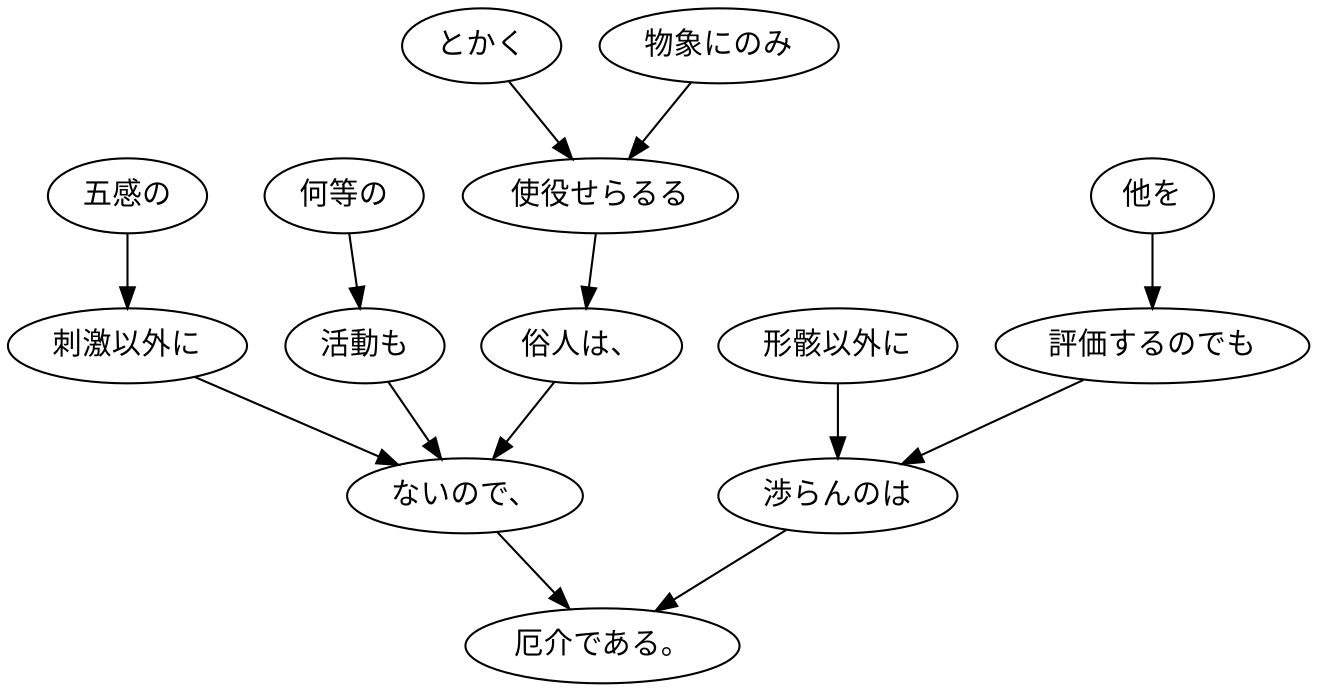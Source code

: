 digraph graph3189 {
	node0 [label="とかく"];
	node1 [label="物象にのみ"];
	node2 [label="使役せらるる"];
	node3 [label="俗人は、"];
	node4 [label="五感の"];
	node5 [label="刺激以外に"];
	node6 [label="何等の"];
	node7 [label="活動も"];
	node8 [label="ないので、"];
	node9 [label="他を"];
	node10 [label="評価するのでも"];
	node11 [label="形骸以外に"];
	node12 [label="渉らんのは"];
	node13 [label="厄介である。"];
	node0 -> node2;
	node1 -> node2;
	node2 -> node3;
	node3 -> node8;
	node4 -> node5;
	node5 -> node8;
	node6 -> node7;
	node7 -> node8;
	node8 -> node13;
	node9 -> node10;
	node10 -> node12;
	node11 -> node12;
	node12 -> node13;
}
